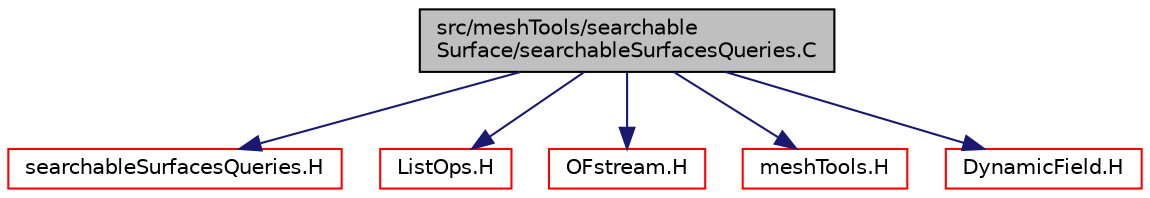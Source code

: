 digraph "src/meshTools/searchableSurface/searchableSurfacesQueries.C"
{
  bgcolor="transparent";
  edge [fontname="Helvetica",fontsize="10",labelfontname="Helvetica",labelfontsize="10"];
  node [fontname="Helvetica",fontsize="10",shape=record];
  Node0 [label="src/meshTools/searchable\lSurface/searchableSurfacesQueries.C",height=0.2,width=0.4,color="black", fillcolor="grey75", style="filled", fontcolor="black"];
  Node0 -> Node1 [color="midnightblue",fontsize="10",style="solid",fontname="Helvetica"];
  Node1 [label="searchableSurfacesQueries.H",height=0.2,width=0.4,color="red",URL="$a08531.html"];
  Node0 -> Node96 [color="midnightblue",fontsize="10",style="solid",fontname="Helvetica"];
  Node96 [label="ListOps.H",height=0.2,width=0.4,color="red",URL="$a09389.html",tooltip="Various functions to operate on Lists. "];
  Node0 -> Node176 [color="midnightblue",fontsize="10",style="solid",fontname="Helvetica"];
  Node176 [label="OFstream.H",height=0.2,width=0.4,color="red",URL="$a09791.html"];
  Node0 -> Node178 [color="midnightblue",fontsize="10",style="solid",fontname="Helvetica"];
  Node178 [label="meshTools.H",height=0.2,width=0.4,color="red",URL="$a08357.html"];
  Node0 -> Node189 [color="midnightblue",fontsize="10",style="solid",fontname="Helvetica"];
  Node189 [label="DynamicField.H",height=0.2,width=0.4,color="red",URL="$a10277.html"];
}
